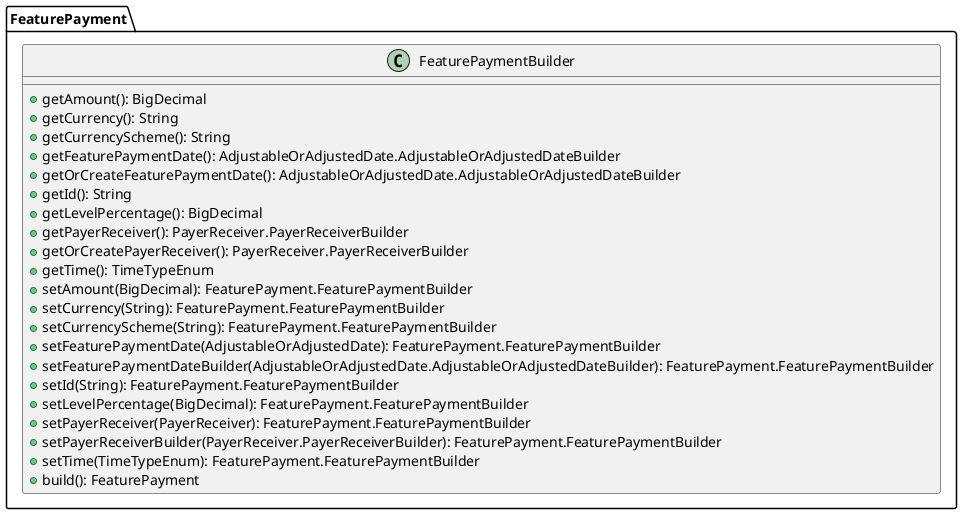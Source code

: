 @startuml

    class FeaturePayment.FeaturePaymentBuilder [[FeaturePayment.FeaturePaymentBuilder.html]] {
        +getAmount(): BigDecimal
        +getCurrency(): String
        +getCurrencyScheme(): String
        +getFeaturePaymentDate(): AdjustableOrAdjustedDate.AdjustableOrAdjustedDateBuilder
        +getOrCreateFeaturePaymentDate(): AdjustableOrAdjustedDate.AdjustableOrAdjustedDateBuilder
        +getId(): String
        +getLevelPercentage(): BigDecimal
        +getPayerReceiver(): PayerReceiver.PayerReceiverBuilder
        +getOrCreatePayerReceiver(): PayerReceiver.PayerReceiverBuilder
        +getTime(): TimeTypeEnum
        +setAmount(BigDecimal): FeaturePayment.FeaturePaymentBuilder
        +setCurrency(String): FeaturePayment.FeaturePaymentBuilder
        +setCurrencyScheme(String): FeaturePayment.FeaturePaymentBuilder
        +setFeaturePaymentDate(AdjustableOrAdjustedDate): FeaturePayment.FeaturePaymentBuilder
        +setFeaturePaymentDateBuilder(AdjustableOrAdjustedDate.AdjustableOrAdjustedDateBuilder): FeaturePayment.FeaturePaymentBuilder
        +setId(String): FeaturePayment.FeaturePaymentBuilder
        +setLevelPercentage(BigDecimal): FeaturePayment.FeaturePaymentBuilder
        +setPayerReceiver(PayerReceiver): FeaturePayment.FeaturePaymentBuilder
        +setPayerReceiverBuilder(PayerReceiver.PayerReceiverBuilder): FeaturePayment.FeaturePaymentBuilder
        +setTime(TimeTypeEnum): FeaturePayment.FeaturePaymentBuilder
        +build(): FeaturePayment
    }

@enduml
